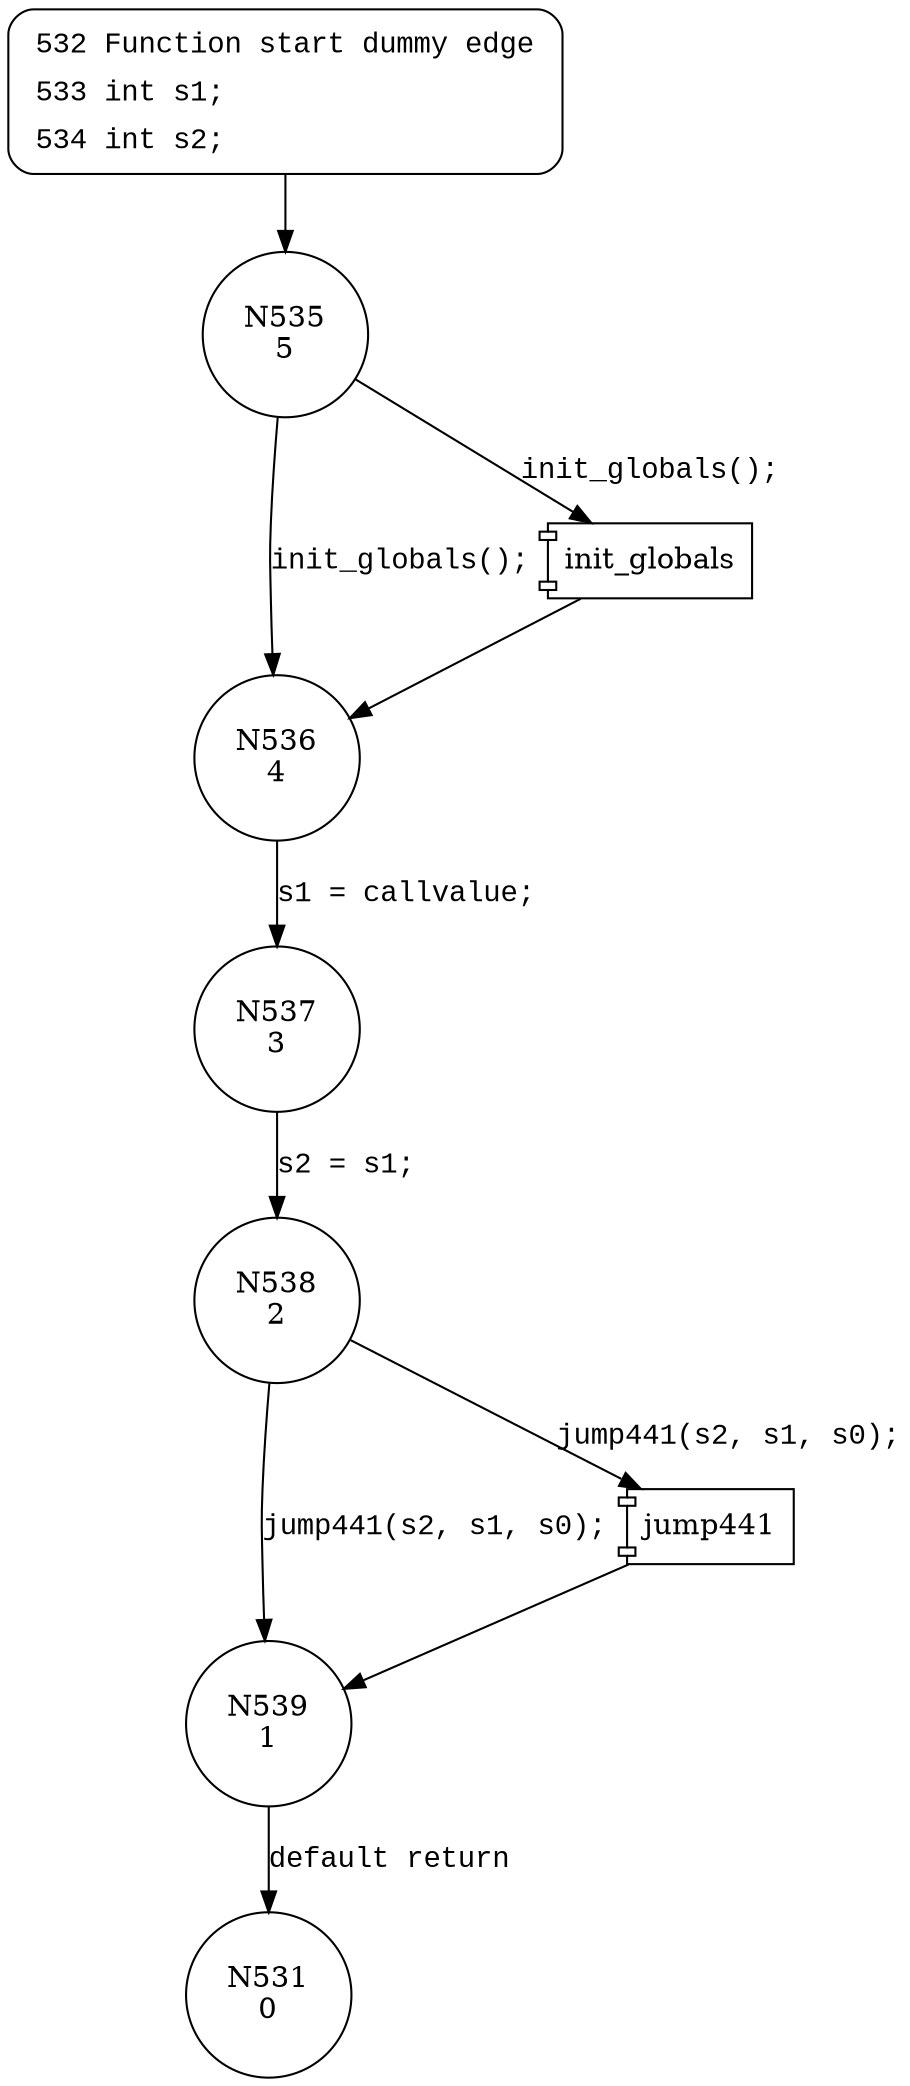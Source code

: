digraph block441 {
535 [shape="circle" label="N535\n5"]
536 [shape="circle" label="N536\n4"]
537 [shape="circle" label="N537\n3"]
538 [shape="circle" label="N538\n2"]
539 [shape="circle" label="N539\n1"]
531 [shape="circle" label="N531\n0"]
532 [style="filled,bold" penwidth="1" fillcolor="white" fontname="Courier New" shape="Mrecord" label=<<table border="0" cellborder="0" cellpadding="3" bgcolor="white"><tr><td align="right">532</td><td align="left">Function start dummy edge</td></tr><tr><td align="right">533</td><td align="left">int s1;</td></tr><tr><td align="right">534</td><td align="left">int s2;</td></tr></table>>]
532 -> 535[label=""]
100064 [shape="component" label="init_globals"]
535 -> 100064 [label="init_globals();" fontname="Courier New"]
100064 -> 536 [label="" fontname="Courier New"]
535 -> 536 [label="init_globals();" fontname="Courier New"]
536 -> 537 [label="s1 = callvalue;" fontname="Courier New"]
100065 [shape="component" label="jump441"]
538 -> 100065 [label="jump441(s2, s1, s0);" fontname="Courier New"]
100065 -> 539 [label="" fontname="Courier New"]
538 -> 539 [label="jump441(s2, s1, s0);" fontname="Courier New"]
539 -> 531 [label="default return" fontname="Courier New"]
537 -> 538 [label="s2 = s1;" fontname="Courier New"]
}